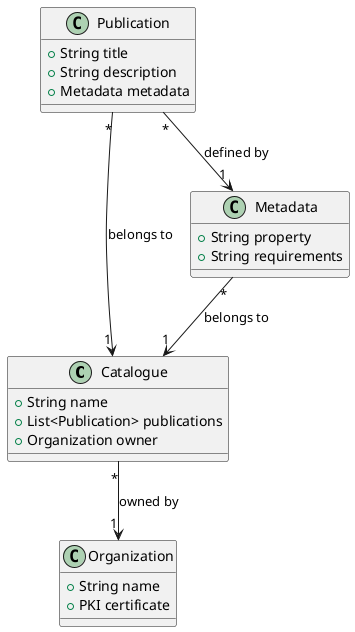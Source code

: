 @startuml
' Define entities
class Catalogue {
  +String name
  +List<Publication> publications
  +Organization owner
}

class Organization {
  +String name
  +PKI certificate
}

class Publication {
  +String title
  +String description
  +Metadata metadata
}

class Metadata {
  +String property
  +String requirements
}

' Relationships
Publication "*" --> "1" Catalogue : belongs to
Metadata "*" --> "1" Catalogue : belongs to
Publication "*" --> "1" Metadata : defined by
Catalogue "*" --> "1" Organization : owned by
@enduml